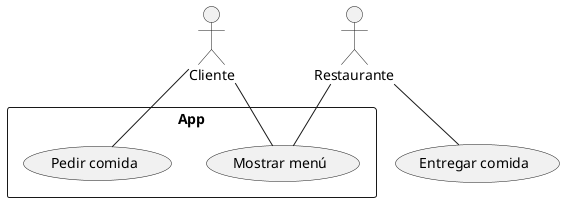 @startuml
actor :Cliente: as Cli
actor :Restaurante: as Rest

rectangle App {
    usecase (Mostrar menú) as Menu
    usecase (Pedir comida) as Comida
}

usecase (Entregar comida) as Entrega

Cli -- Menu
Cli -- Comida
Rest -- Menu
Rest -- Entrega
@enduml
